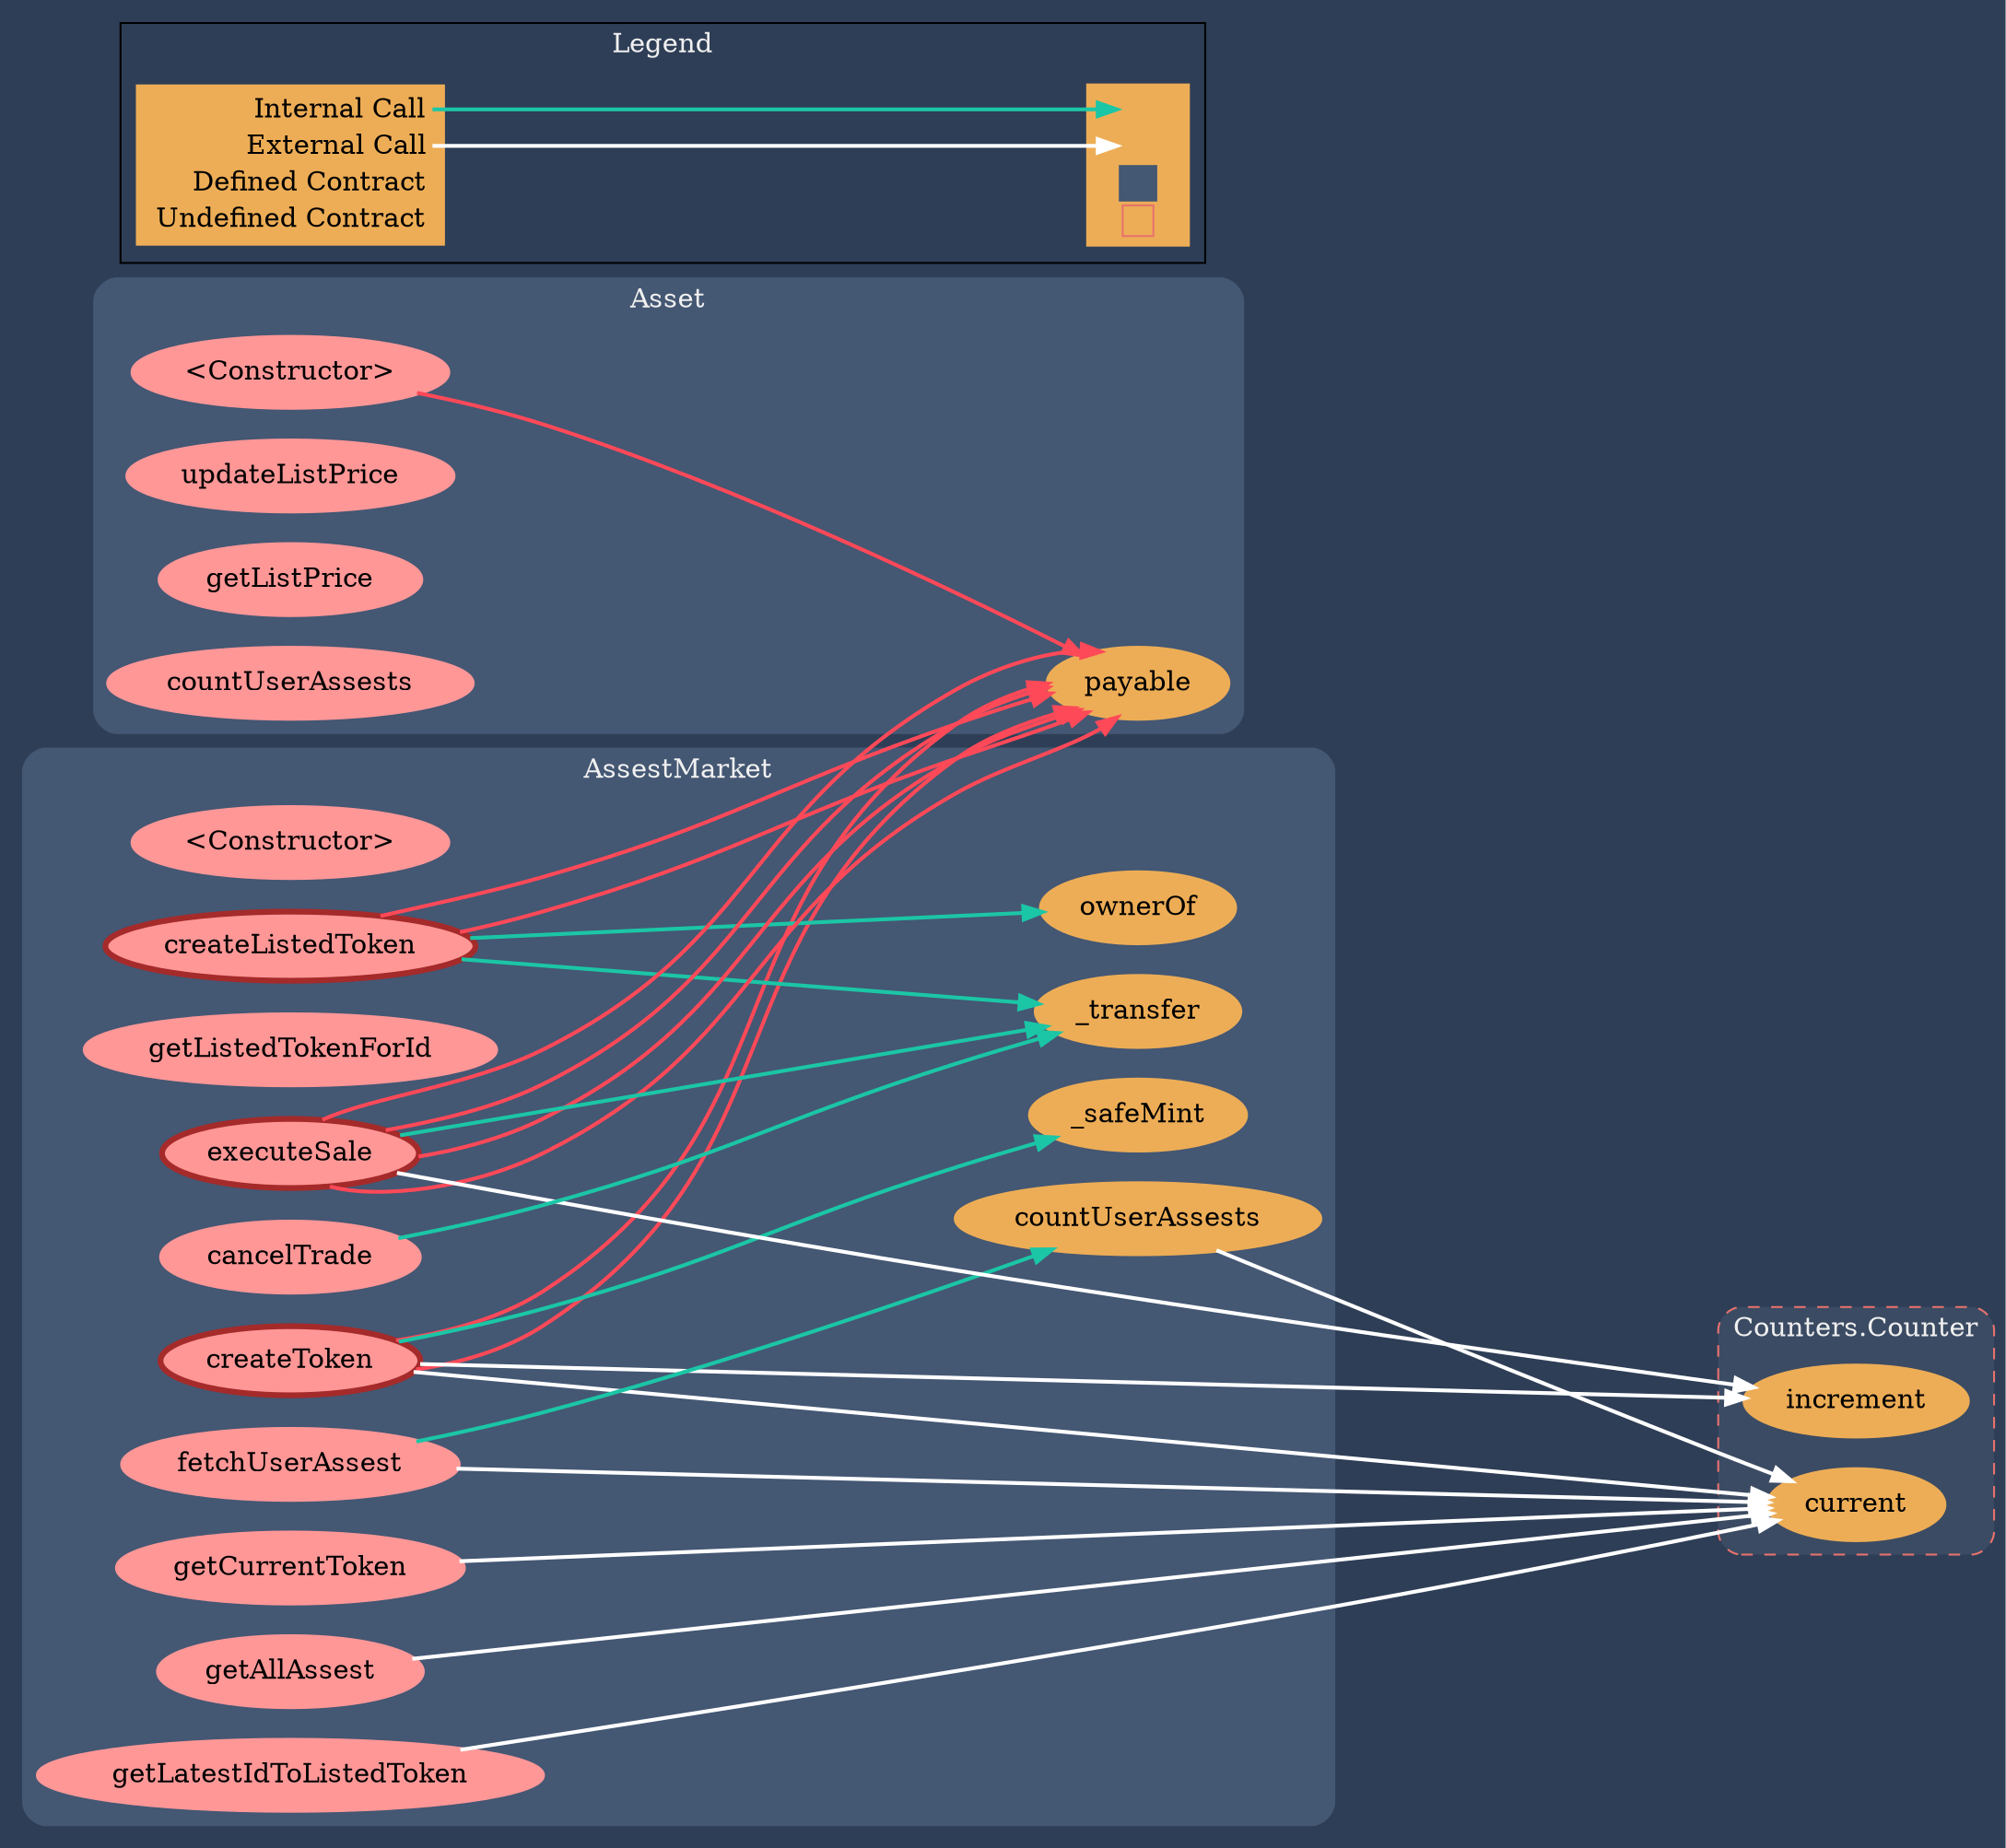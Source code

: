 digraph G {
  graph [ ratio = "auto", page = "100", compound =true, bgcolor = "#2e3e56", ranksep = 3 ];
  node [ style = "filled", fillcolor = "#edad56", color = "#edad56", penwidth =3 ];
  edge [ color = "#fcfcfc", penwidth =2, fontname = "helvetica Neue Ultra Light" ];
subgraph "clusterAsset" {
  graph [ label = "Asset", color = "#445773", fontcolor = "#f0f0f0", style = "rounded", bgcolor = "#445773" ];
  "Asset.<Constructor>" [ label = "<Constructor>", color = "#FF9797", fillcolor = "#FF9797" ];
  "Asset.updateListPrice" [ label = "updateListPrice", color = "#FF9797", fillcolor = "#FF9797" ];
  "Asset.getListPrice" [ label = "getListPrice", color = "#FF9797", fillcolor = "#FF9797" ];
  "Asset.countUserAssests" [ label = "countUserAssests", color = "#FF9797", fillcolor = "#FF9797" ];
  "Asset.payable" [ label = "payable" ];
}

subgraph "clusterAssestMarket" {
  graph [ label = "AssestMarket", color = "#445773", fontcolor = "#f0f0f0", style = "rounded", bgcolor = "#445773" ];
  "AssestMarket.<Constructor>" [ label = "<Constructor>", color = "#FF9797", fillcolor = "#FF9797" ];
  "AssestMarket.getLatestIdToListedToken" [ label = "getLatestIdToListedToken", color = "#FF9797", fillcolor = "#FF9797" ];
  "AssestMarket.getListedTokenForId" [ label = "getListedTokenForId", color = "#FF9797", fillcolor = "#FF9797" ];
  "AssestMarket.getCurrentToken" [ label = "getCurrentToken", color = "#FF9797", fillcolor = "#FF9797" ];
  "AssestMarket.createToken" [ label = "createToken", color = "brown", fillcolor = "#FF9797" ];
  "AssestMarket.createListedToken" [ label = "createListedToken", color = "brown", fillcolor = "#FF9797" ];
  "AssestMarket.getAllAssest" [ label = "getAllAssest", color = "#FF9797", fillcolor = "#FF9797" ];
  "AssestMarket.fetchUserAssest" [ label = "fetchUserAssest", color = "#FF9797", fillcolor = "#FF9797" ];
  "AssestMarket.countUserAssests" [ label = "countUserAssests" ];
  "AssestMarket.executeSale" [ label = "executeSale", color = "brown", fillcolor = "#FF9797" ];
  "AssestMarket.cancelTrade" [ label = "cancelTrade", color = "#FF9797", fillcolor = "#FF9797" ];
  "AssestMarket._safeMint" [ label = "_safeMint" ];
  "AssestMarket.ownerOf" [ label = "ownerOf" ];
  "AssestMarket._transfer" [ label = "_transfer" ];
}

subgraph "clusterCounters.Counter" {
  graph [ label = "Counters.Counter", color = "#e8726d", fontcolor = "#f0f0f0", style = "rounded,dashed", bgcolor = "#3b4b63" ];
  "Counters.Counter.current" [ label = "current" ];
  "Counters.Counter.increment" [ label = "increment" ];
}

  "Asset.<Constructor>";
  "Asset.payable";
  "AssestMarket.getLatestIdToListedToken";
  "Counters.Counter.current";
  "AssestMarket.getCurrentToken";
  "AssestMarket.createToken";
  "Counters.Counter.increment";
  "AssestMarket._safeMint";
  "AssestMarket.createListedToken";
  "AssestMarket.ownerOf";
  "AssestMarket._transfer";
  "AssestMarket.getAllAssest";
  "AssestMarket.fetchUserAssest";
  "AssestMarket.countUserAssests";
  "AssestMarket.executeSale";
  "AssestMarket.cancelTrade";
  "Asset.<Constructor>" -> "Asset.payable" [ color = "#fe4958" ];
  "AssestMarket.getLatestIdToListedToken" -> "Counters.Counter.current" [ color = "white" ];
  "AssestMarket.getCurrentToken" -> "Counters.Counter.current" [ color = "white" ];
  "AssestMarket.createToken" -> "Counters.Counter.increment" [ color = "white" ];
  "AssestMarket.createToken" -> "Counters.Counter.current" [ color = "white" ];
  "AssestMarket.createToken" -> "AssestMarket._safeMint" [ color = "#1bc6a6" ];
  "AssestMarket.createToken" -> "Asset.payable" [ color = "#fe4958" ];
  "AssestMarket.createToken" -> "Asset.payable" [ color = "#fe4958" ];
  "AssestMarket.createListedToken" -> "AssestMarket.ownerOf" [ color = "#1bc6a6" ];
  "AssestMarket.createListedToken" -> "AssestMarket._transfer" [ color = "#1bc6a6" ];
  "AssestMarket.createListedToken" -> "Asset.payable" [ color = "#fe4958" ];
  "AssestMarket.createListedToken" -> "Asset.payable" [ color = "#fe4958" ];
  "AssestMarket.getAllAssest" -> "Counters.Counter.current" [ color = "white" ];
  "AssestMarket.fetchUserAssest" -> "Counters.Counter.current" [ color = "white" ];
  "AssestMarket.fetchUserAssest" -> "AssestMarket.countUserAssests" [ color = "#1bc6a6" ];
  "AssestMarket.countUserAssests" -> "Counters.Counter.current" [ color = "white" ];
  "AssestMarket.executeSale" -> "AssestMarket._transfer" [ color = "#1bc6a6" ];
  "AssestMarket.executeSale" -> "Asset.payable" [ color = "#fe4958" ];
  "AssestMarket.executeSale" -> "Asset.payable" [ color = "#fe4958" ];
  "AssestMarket.executeSale" -> "Asset.payable" [ color = "#fe4958" ];
  "AssestMarket.executeSale" -> "Counters.Counter.increment" [ color = "white" ];
  "AssestMarket.executeSale" -> "Asset.payable" [ color = "#fe4958" ];
  "AssestMarket.cancelTrade" -> "AssestMarket._transfer" [ color = "#1bc6a6" ];


rankdir=LR
node [shape=plaintext]
subgraph cluster_01 { 
label = "Legend";  fontcolor = "#f0f0f0"
key [label=<<table border="0" cellpadding="2" cellspacing="0" cellborder="0">
  <tr><td align="right" port="i1">Internal Call</td></tr>
  <tr><td align="right" port="i2">External Call</td></tr>
  <tr><td align="right" port="i3">Defined Contract</td></tr>
  <tr><td align="right" port="i4">Undefined Contract</td></tr>
  </table>>]
key2 [label=<<table border="0" cellpadding="2" cellspacing="0" cellborder="0">
  <tr><td port="i1">&nbsp;&nbsp;&nbsp;</td></tr>
  <tr><td port="i2">&nbsp;&nbsp;&nbsp;</td></tr>
  <tr><td port="i3" bgcolor="#445773">&nbsp;&nbsp;&nbsp;</td></tr>
  <tr><td port="i4">
    <table border="1" cellborder="0" cellspacing="0" cellpadding="7" color="#e8726d">
      <tr>
       <td></td>
      </tr>
     </table>
  </td></tr>
  </table>>]
key:i1:e -> key2:i1:w [color="#1bc6a6"]
key:i2:e -> key2:i2:w [color="white"]
}
}

